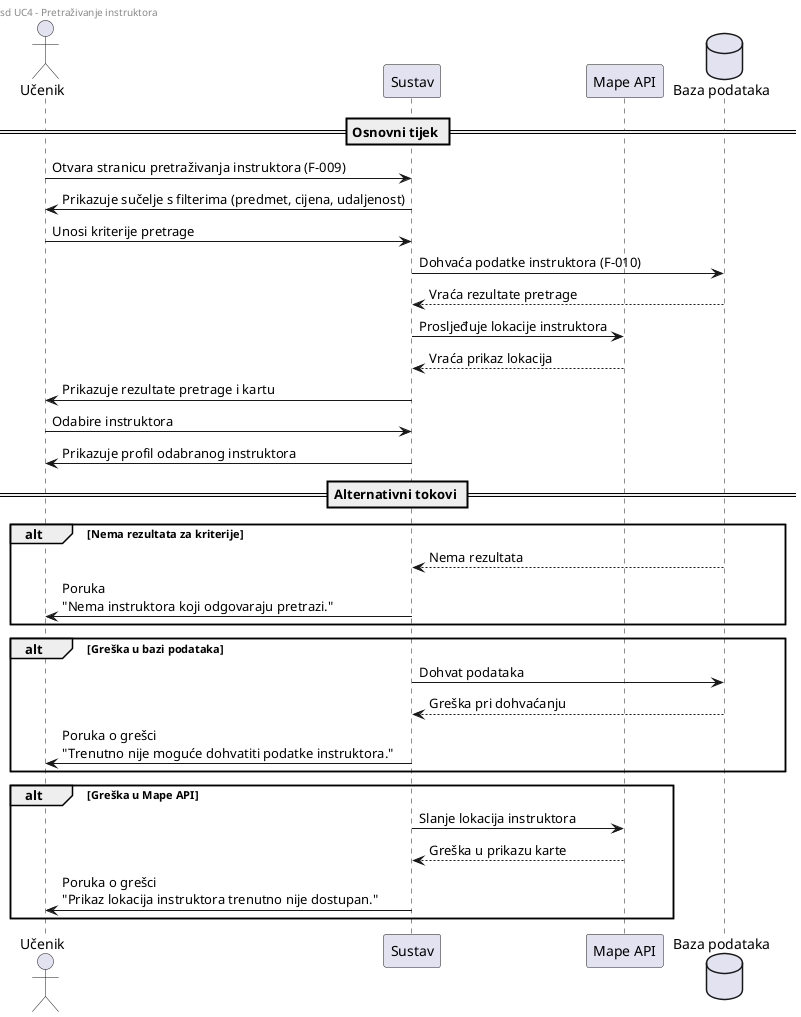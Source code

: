 @startuml
left header
sd UC4 – Pretraživanje instruktora
end header

actor Učenik
participant "Sustav" as Sustav
participant "Mape API" as MapeAPI
database "Baza podataka" as Baza

== Osnovni tijek ==

Učenik -> Sustav: Otvara stranicu pretraživanja instruktora (F-009)
Sustav -> Učenik: Prikazuje sučelje s filterima (predmet, cijena, udaljenost)
Učenik -> Sustav: Unosi kriterije pretrage
Sustav -> Baza: Dohvaća podatke instruktora (F-010)
Baza --> Sustav: Vraća rezultate pretrage
Sustav -> MapeAPI: Prosljeđuje lokacije instruktora
MapeAPI --> Sustav: Vraća prikaz lokacija
Sustav -> Učenik: Prikazuje rezultate pretrage i kartu
Učenik -> Sustav: Odabire instruktora
Sustav -> Učenik: Prikazuje profil odabranog instruktora

== Alternativni tokovi ==

alt Nema rezultata za kriterije
    Baza --> Sustav: Nema rezultata
    Sustav -> Učenik: Poruka\n"Nema instruktora koji odgovaraju pretrazi."
end

alt Greška u bazi podataka
    Sustav -> Baza: Dohvat podataka
    Baza --> Sustav: Greška pri dohvaćanju
    Sustav -> Učenik: Poruka o grešci\n"Trenutno nije moguće dohvatiti podatke instruktora."
end

alt Greška u Mape API
    Sustav -> MapeAPI: Slanje lokacija instruktora
    MapeAPI --> Sustav: Greška u prikazu karte
    Sustav -> Učenik: Poruka o grešci\n"Prikaz lokacija instruktora trenutno nije dostupan."
end

@enduml
